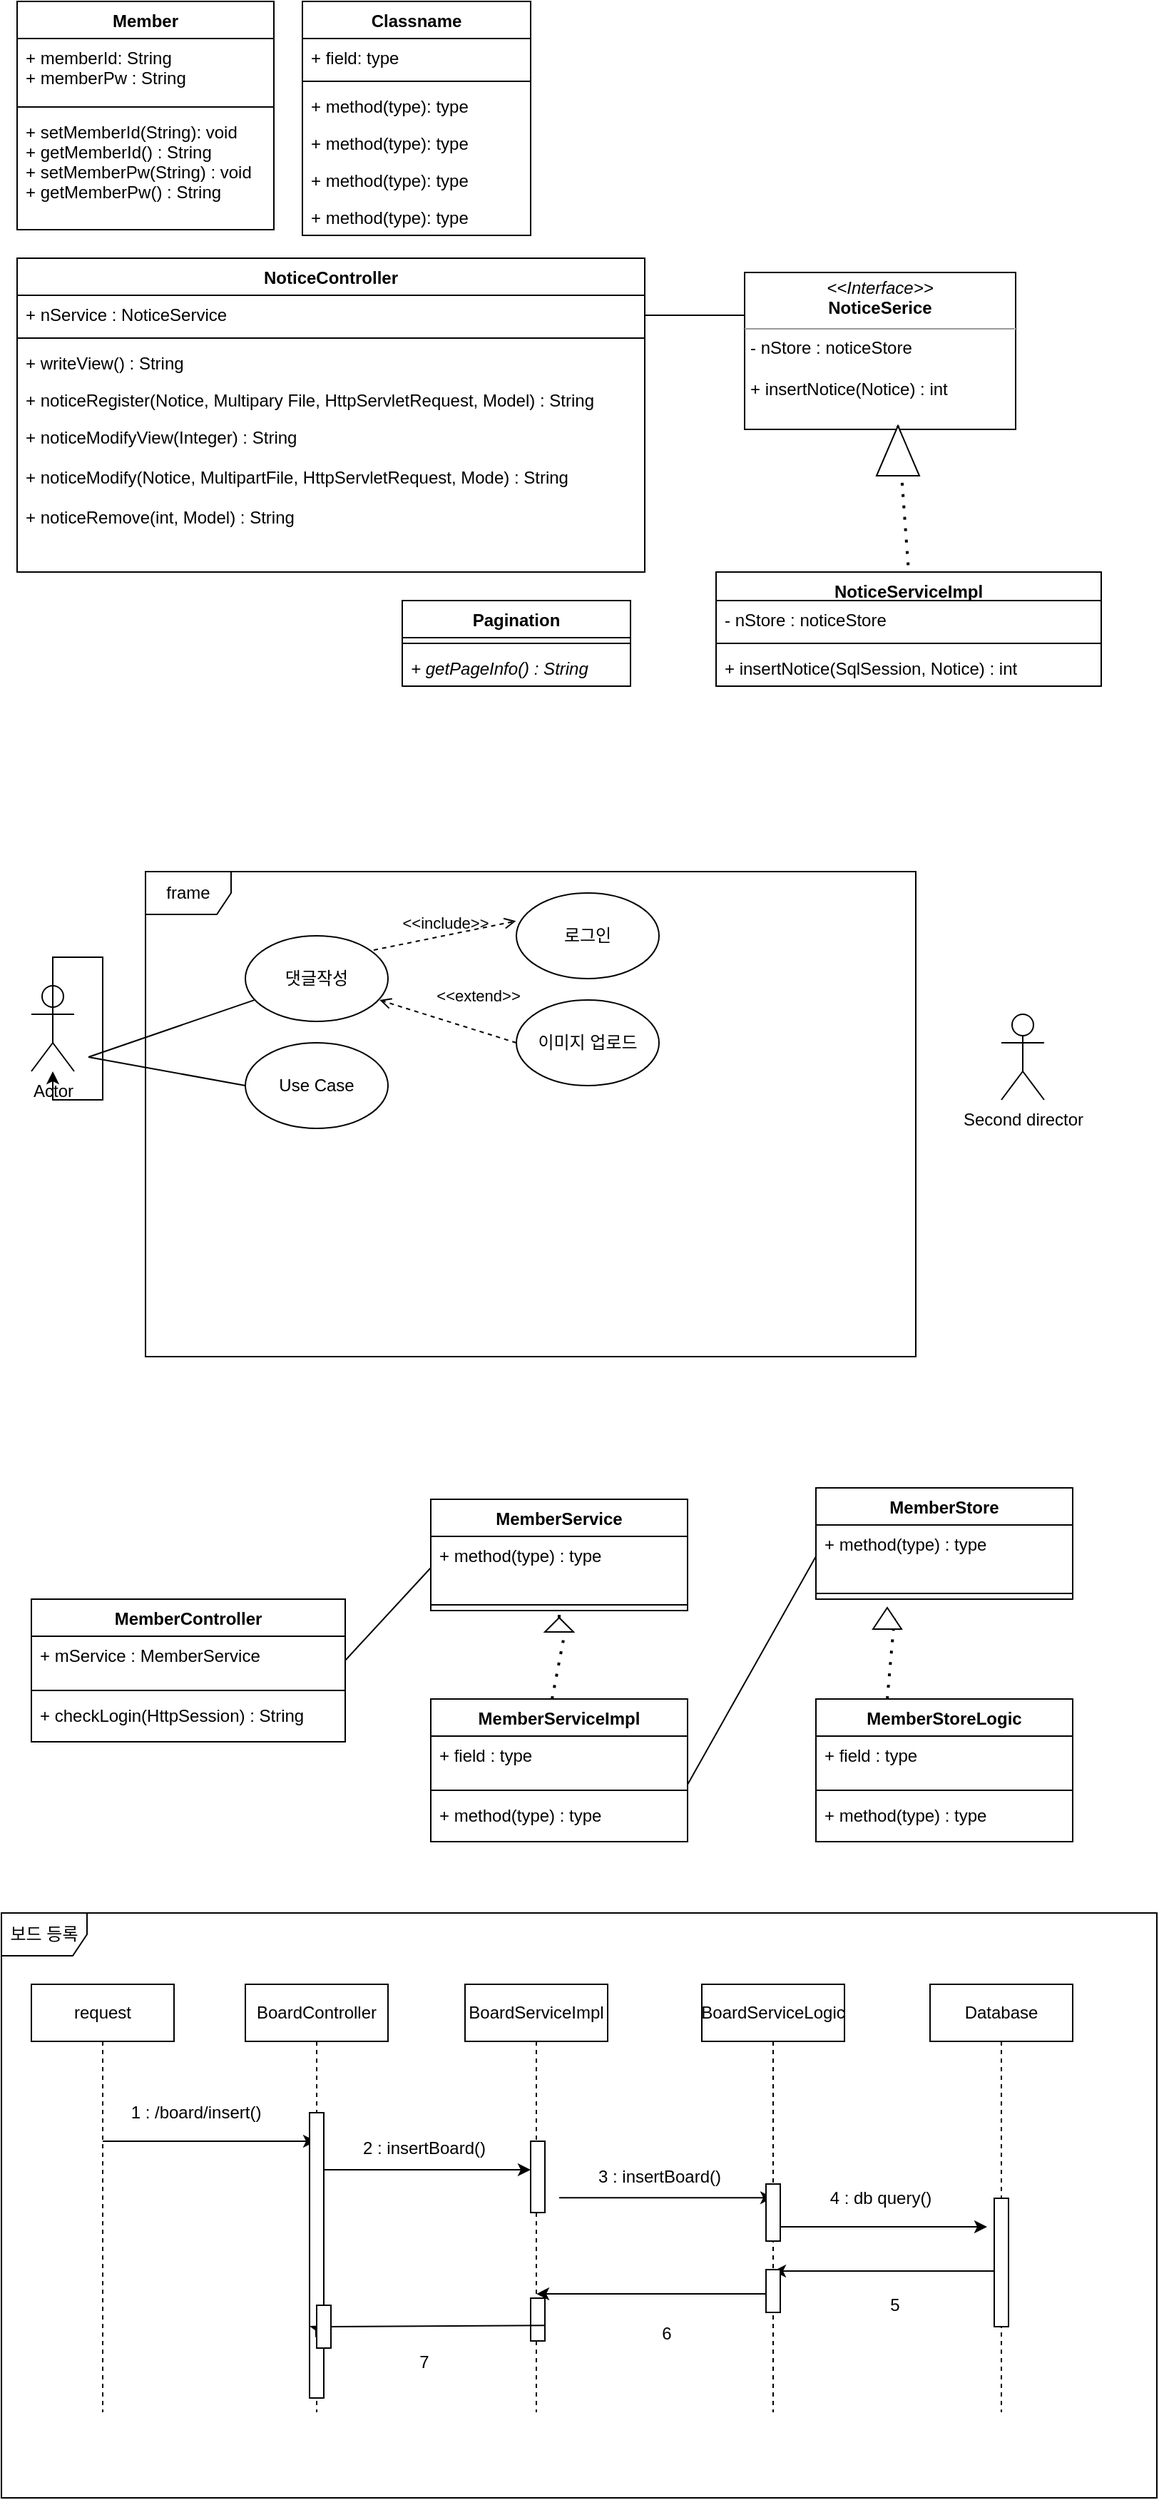 <mxfile version="20.8.23" type="device"><diagram name="페이지-1" id="_ivHmO7Vy0PM9IMGav9R"><mxGraphModel dx="1192" dy="662" grid="1" gridSize="10" guides="1" tooltips="1" connect="1" arrows="1" fold="1" page="1" pageScale="1" pageWidth="827" pageHeight="1169" math="0" shadow="0"><root><mxCell id="0"/><mxCell id="1" parent="0"/><mxCell id="QVE5lH5pCOKwAYdUHDwk-1" value="Member" style="swimlane;fontStyle=1;align=center;verticalAlign=top;childLayout=stackLayout;horizontal=1;startSize=26;horizontalStack=0;resizeParent=1;resizeParentMax=0;resizeLast=0;collapsible=1;marginBottom=0;" parent="1" vertex="1"><mxGeometry x="20" y="10" width="180" height="160" as="geometry"/></mxCell><mxCell id="QVE5lH5pCOKwAYdUHDwk-2" value="+ memberId: String&#10;+ memberPw : String" style="text;strokeColor=none;fillColor=none;align=left;verticalAlign=top;spacingLeft=4;spacingRight=4;overflow=hidden;rotatable=0;points=[[0,0.5],[1,0.5]];portConstraint=eastwest;" parent="QVE5lH5pCOKwAYdUHDwk-1" vertex="1"><mxGeometry y="26" width="180" height="44" as="geometry"/></mxCell><mxCell id="QVE5lH5pCOKwAYdUHDwk-3" value="" style="line;strokeWidth=1;fillColor=none;align=left;verticalAlign=middle;spacingTop=-1;spacingLeft=3;spacingRight=3;rotatable=0;labelPosition=right;points=[];portConstraint=eastwest;strokeColor=inherit;" parent="QVE5lH5pCOKwAYdUHDwk-1" vertex="1"><mxGeometry y="70" width="180" height="8" as="geometry"/></mxCell><mxCell id="QVE5lH5pCOKwAYdUHDwk-4" value="+ setMemberId(String): void&#10;+ getMemberId() : String&#10;+ setMemberPw(String) : void&#10;+ getMemberPw() : String" style="text;strokeColor=none;fillColor=none;align=left;verticalAlign=top;spacingLeft=4;spacingRight=4;overflow=hidden;rotatable=0;points=[[0,0.5],[1,0.5]];portConstraint=eastwest;" parent="QVE5lH5pCOKwAYdUHDwk-1" vertex="1"><mxGeometry y="78" width="180" height="82" as="geometry"/></mxCell><mxCell id="QVE5lH5pCOKwAYdUHDwk-5" value="Classname" style="swimlane;fontStyle=1;align=center;verticalAlign=top;childLayout=stackLayout;horizontal=1;startSize=26;horizontalStack=0;resizeParent=1;resizeParentMax=0;resizeLast=0;collapsible=1;marginBottom=0;" parent="1" vertex="1"><mxGeometry x="220" y="10" width="160" height="164" as="geometry"/></mxCell><mxCell id="QVE5lH5pCOKwAYdUHDwk-6" value="+ field: type" style="text;strokeColor=none;fillColor=none;align=left;verticalAlign=top;spacingLeft=4;spacingRight=4;overflow=hidden;rotatable=0;points=[[0,0.5],[1,0.5]];portConstraint=eastwest;" parent="QVE5lH5pCOKwAYdUHDwk-5" vertex="1"><mxGeometry y="26" width="160" height="26" as="geometry"/></mxCell><mxCell id="QVE5lH5pCOKwAYdUHDwk-7" value="" style="line;strokeWidth=1;fillColor=none;align=left;verticalAlign=middle;spacingTop=-1;spacingLeft=3;spacingRight=3;rotatable=0;labelPosition=right;points=[];portConstraint=eastwest;strokeColor=inherit;" parent="QVE5lH5pCOKwAYdUHDwk-5" vertex="1"><mxGeometry y="52" width="160" height="8" as="geometry"/></mxCell><mxCell id="QVE5lH5pCOKwAYdUHDwk-10" value="+ method(type): type" style="text;strokeColor=none;fillColor=none;align=left;verticalAlign=top;spacingLeft=4;spacingRight=4;overflow=hidden;rotatable=0;points=[[0,0.5],[1,0.5]];portConstraint=eastwest;" parent="QVE5lH5pCOKwAYdUHDwk-5" vertex="1"><mxGeometry y="60" width="160" height="26" as="geometry"/></mxCell><mxCell id="QVE5lH5pCOKwAYdUHDwk-11" value="+ method(type): type" style="text;strokeColor=none;fillColor=none;align=left;verticalAlign=top;spacingLeft=4;spacingRight=4;overflow=hidden;rotatable=0;points=[[0,0.5],[1,0.5]];portConstraint=eastwest;" parent="QVE5lH5pCOKwAYdUHDwk-5" vertex="1"><mxGeometry y="86" width="160" height="26" as="geometry"/></mxCell><mxCell id="QVE5lH5pCOKwAYdUHDwk-9" value="+ method(type): type" style="text;strokeColor=none;fillColor=none;align=left;verticalAlign=top;spacingLeft=4;spacingRight=4;overflow=hidden;rotatable=0;points=[[0,0.5],[1,0.5]];portConstraint=eastwest;" parent="QVE5lH5pCOKwAYdUHDwk-5" vertex="1"><mxGeometry y="112" width="160" height="26" as="geometry"/></mxCell><mxCell id="QVE5lH5pCOKwAYdUHDwk-8" value="+ method(type): type" style="text;strokeColor=none;fillColor=none;align=left;verticalAlign=top;spacingLeft=4;spacingRight=4;overflow=hidden;rotatable=0;points=[[0,0.5],[1,0.5]];portConstraint=eastwest;" parent="QVE5lH5pCOKwAYdUHDwk-5" vertex="1"><mxGeometry y="138" width="160" height="26" as="geometry"/></mxCell><mxCell id="QVE5lH5pCOKwAYdUHDwk-13" value="NoticeController" style="swimlane;fontStyle=1;align=center;verticalAlign=top;childLayout=stackLayout;horizontal=1;startSize=26;horizontalStack=0;resizeParent=1;resizeParentMax=0;resizeLast=0;collapsible=1;marginBottom=0;" parent="1" vertex="1"><mxGeometry x="20" y="190" width="440" height="220" as="geometry"/></mxCell><mxCell id="QVE5lH5pCOKwAYdUHDwk-14" value="+ nService : NoticeService" style="text;strokeColor=none;fillColor=none;align=left;verticalAlign=top;spacingLeft=4;spacingRight=4;overflow=hidden;rotatable=0;points=[[0,0.5],[1,0.5]];portConstraint=eastwest;" parent="QVE5lH5pCOKwAYdUHDwk-13" vertex="1"><mxGeometry y="26" width="440" height="26" as="geometry"/></mxCell><mxCell id="QVE5lH5pCOKwAYdUHDwk-15" value="" style="line;strokeWidth=1;fillColor=none;align=left;verticalAlign=middle;spacingTop=-1;spacingLeft=3;spacingRight=3;rotatable=0;labelPosition=right;points=[];portConstraint=eastwest;strokeColor=inherit;" parent="QVE5lH5pCOKwAYdUHDwk-13" vertex="1"><mxGeometry y="52" width="440" height="8" as="geometry"/></mxCell><mxCell id="QVE5lH5pCOKwAYdUHDwk-16" value="+ writeView() : String" style="text;strokeColor=none;fillColor=none;align=left;verticalAlign=top;spacingLeft=4;spacingRight=4;overflow=hidden;rotatable=0;points=[[0,0.5],[1,0.5]];portConstraint=eastwest;" parent="QVE5lH5pCOKwAYdUHDwk-13" vertex="1"><mxGeometry y="60" width="440" height="26" as="geometry"/></mxCell><mxCell id="QVE5lH5pCOKwAYdUHDwk-19" value="+ noticeRegister(Notice, Multipary File, HttpServletRequest, Model) : String" style="text;strokeColor=none;fillColor=none;align=left;verticalAlign=top;spacingLeft=4;spacingRight=4;overflow=hidden;rotatable=0;points=[[0,0.5],[1,0.5]];portConstraint=eastwest;" parent="QVE5lH5pCOKwAYdUHDwk-13" vertex="1"><mxGeometry y="86" width="440" height="26" as="geometry"/></mxCell><mxCell id="QVE5lH5pCOKwAYdUHDwk-18" value="+ noticeModifyView(Integer) : String&#10;&#10;+ noticeModify(Notice, MultipartFile, HttpServletRequest, Mode) : String &#10;&#10;+ noticeRemove(int, Model) : String" style="text;strokeColor=none;fillColor=none;align=left;verticalAlign=top;spacingLeft=4;spacingRight=4;overflow=hidden;rotatable=0;points=[[0,0.5],[1,0.5]];portConstraint=eastwest;" parent="QVE5lH5pCOKwAYdUHDwk-13" vertex="1"><mxGeometry y="112" width="440" height="108" as="geometry"/></mxCell><mxCell id="QVE5lH5pCOKwAYdUHDwk-21" value="Pagination" style="swimlane;fontStyle=1;align=center;verticalAlign=top;childLayout=stackLayout;horizontal=1;startSize=26;horizontalStack=0;resizeParent=1;resizeParentMax=0;resizeLast=0;collapsible=1;marginBottom=0;" parent="1" vertex="1"><mxGeometry x="290" y="430" width="160" height="60" as="geometry"/></mxCell><mxCell id="QVE5lH5pCOKwAYdUHDwk-23" value="" style="line;strokeWidth=1;fillColor=none;align=left;verticalAlign=middle;spacingTop=-1;spacingLeft=3;spacingRight=3;rotatable=0;labelPosition=right;points=[];portConstraint=eastwest;strokeColor=inherit;" parent="QVE5lH5pCOKwAYdUHDwk-21" vertex="1"><mxGeometry y="26" width="160" height="8" as="geometry"/></mxCell><mxCell id="QVE5lH5pCOKwAYdUHDwk-24" value="+ getPageInfo() : String" style="text;strokeColor=none;fillColor=none;align=left;verticalAlign=top;spacingLeft=4;spacingRight=4;overflow=hidden;rotatable=0;points=[[0,0.5],[1,0.5]];portConstraint=eastwest;fontStyle=2" parent="QVE5lH5pCOKwAYdUHDwk-21" vertex="1"><mxGeometry y="34" width="160" height="26" as="geometry"/></mxCell><mxCell id="QVE5lH5pCOKwAYdUHDwk-26" value="&lt;p style=&quot;margin:0px;margin-top:4px;text-align:center;&quot;&gt;&lt;i&gt;&amp;lt;&amp;lt;Interface&amp;gt;&amp;gt;&lt;/i&gt;&lt;br&gt;&lt;b&gt;NoticeSerice&lt;/b&gt;&lt;/p&gt;&lt;hr size=&quot;1&quot;&gt;&lt;p style=&quot;margin:0px;margin-left:4px;&quot;&gt;&lt;/p&gt;&lt;p style=&quot;margin:0px;margin-left:4px;&quot;&gt;- nStore : noticeStore&lt;/p&gt;&lt;p style=&quot;margin:0px;margin-left:4px;&quot;&gt;&lt;br&gt;&lt;/p&gt;&lt;p style=&quot;margin:0px;margin-left:4px;&quot;&gt;+ insertNotice(Notice) : int&lt;/p&gt;" style="verticalAlign=top;align=left;overflow=fill;fontSize=12;fontFamily=Helvetica;html=1;" parent="1" vertex="1"><mxGeometry x="530" y="200" width="190" height="110" as="geometry"/></mxCell><mxCell id="QVE5lH5pCOKwAYdUHDwk-29" value="NoticeServiceImpl" style="swimlane;fontStyle=1;align=center;verticalAlign=top;childLayout=stackLayout;horizontal=1;startSize=20;horizontalStack=0;resizeParent=1;resizeParentMax=0;resizeLast=0;collapsible=1;marginBottom=0;" parent="1" vertex="1"><mxGeometry x="510" y="410" width="270" height="80" as="geometry"/></mxCell><mxCell id="QVE5lH5pCOKwAYdUHDwk-30" value="- nStore : noticeStore" style="text;strokeColor=none;fillColor=none;align=left;verticalAlign=top;spacingLeft=4;spacingRight=4;overflow=hidden;rotatable=0;points=[[0,0.5],[1,0.5]];portConstraint=eastwest;" parent="QVE5lH5pCOKwAYdUHDwk-29" vertex="1"><mxGeometry y="20" width="270" height="26" as="geometry"/></mxCell><mxCell id="QVE5lH5pCOKwAYdUHDwk-31" value="" style="line;strokeWidth=1;fillColor=none;align=left;verticalAlign=middle;spacingTop=-1;spacingLeft=3;spacingRight=3;rotatable=0;labelPosition=right;points=[];portConstraint=eastwest;strokeColor=inherit;" parent="QVE5lH5pCOKwAYdUHDwk-29" vertex="1"><mxGeometry y="46" width="270" height="8" as="geometry"/></mxCell><mxCell id="QVE5lH5pCOKwAYdUHDwk-32" value="+ insertNotice(SqlSession, Notice) : int" style="text;strokeColor=none;fillColor=none;align=left;verticalAlign=top;spacingLeft=4;spacingRight=4;overflow=hidden;rotatable=0;points=[[0,0.5],[1,0.5]];portConstraint=eastwest;" parent="QVE5lH5pCOKwAYdUHDwk-29" vertex="1"><mxGeometry y="54" width="270" height="26" as="geometry"/></mxCell><mxCell id="QVE5lH5pCOKwAYdUHDwk-34" value="" style="endArrow=none;html=1;rounded=0;" parent="1" edge="1"><mxGeometry width="50" height="50" relative="1" as="geometry"><mxPoint x="460" y="230" as="sourcePoint"/><mxPoint x="530" y="230" as="targetPoint"/></mxGeometry></mxCell><mxCell id="QVE5lH5pCOKwAYdUHDwk-35" value="" style="endArrow=none;dashed=1;html=1;dashPattern=1 3;strokeWidth=2;rounded=0;exitX=1;exitY=0.5;exitDx=0;exitDy=0;startArrow=none;entryX=0.5;entryY=0;entryDx=0;entryDy=0;" parent="1" source="QVE5lH5pCOKwAYdUHDwk-36" target="QVE5lH5pCOKwAYdUHDwk-29" edge="1"><mxGeometry width="50" height="50" relative="1" as="geometry"><mxPoint x="680" y="740" as="sourcePoint"/><mxPoint x="680" y="670" as="targetPoint"/></mxGeometry></mxCell><mxCell id="QVE5lH5pCOKwAYdUHDwk-36" value="" style="triangle;whiteSpace=wrap;html=1;rotation=-90;" parent="1" vertex="1"><mxGeometry x="620" y="310" width="35" height="30" as="geometry"/></mxCell><mxCell id="i8xp_xBbtSdQwSS4heHy-2" value="frame" style="shape=umlFrame;whiteSpace=wrap;html=1;pointerEvents=0;" parent="1" vertex="1"><mxGeometry x="110" y="620" width="540" height="340" as="geometry"/></mxCell><mxCell id="i8xp_xBbtSdQwSS4heHy-3" value="Actor" style="shape=umlActor;verticalLabelPosition=bottom;verticalAlign=top;html=1;outlineConnect=0;" parent="1" vertex="1"><mxGeometry x="30" y="700" width="30" height="60" as="geometry"/></mxCell><mxCell id="i8xp_xBbtSdQwSS4heHy-4" value="Second director" style="shape=umlActor;verticalLabelPosition=bottom;verticalAlign=top;html=1;outlineConnect=0;" parent="1" vertex="1"><mxGeometry x="710" y="720" width="30" height="60" as="geometry"/></mxCell><mxCell id="i8xp_xBbtSdQwSS4heHy-9" value="" style="endArrow=none;html=1;rounded=0;" parent="1" target="i8xp_xBbtSdQwSS4heHy-12" edge="1"><mxGeometry width="50" height="50" relative="1" as="geometry"><mxPoint x="70" y="750" as="sourcePoint"/><mxPoint x="150" y="700" as="targetPoint"/></mxGeometry></mxCell><mxCell id="i8xp_xBbtSdQwSS4heHy-12" value="댓글작성" style="ellipse;whiteSpace=wrap;html=1;" parent="1" vertex="1"><mxGeometry x="180" y="665" width="100" height="60" as="geometry"/></mxCell><mxCell id="i8xp_xBbtSdQwSS4heHy-13" value="Use Case" style="ellipse;whiteSpace=wrap;html=1;" parent="1" vertex="1"><mxGeometry x="180" y="740" width="100" height="60" as="geometry"/></mxCell><mxCell id="i8xp_xBbtSdQwSS4heHy-14" value="" style="endArrow=none;html=1;rounded=0;entryX=0;entryY=0.5;entryDx=0;entryDy=0;" parent="1" target="i8xp_xBbtSdQwSS4heHy-13" edge="1"><mxGeometry width="50" height="50" relative="1" as="geometry"><mxPoint x="70" y="750" as="sourcePoint"/><mxPoint x="180" y="780" as="targetPoint"/></mxGeometry></mxCell><mxCell id="i8xp_xBbtSdQwSS4heHy-16" value="로그인" style="ellipse;whiteSpace=wrap;html=1;" parent="1" vertex="1"><mxGeometry x="370" y="635" width="100" height="60" as="geometry"/></mxCell><mxCell id="i8xp_xBbtSdQwSS4heHy-17" value="이미지 업로드" style="ellipse;whiteSpace=wrap;html=1;" parent="1" vertex="1"><mxGeometry x="370" y="710" width="100" height="60" as="geometry"/></mxCell><mxCell id="i8xp_xBbtSdQwSS4heHy-18" value="&amp;lt;&amp;lt;include&amp;gt;&amp;gt;" style="html=1;verticalAlign=bottom;labelBackgroundColor=none;endArrow=open;endFill=0;dashed=1;rounded=0;entryX=-0.003;entryY=0.328;entryDx=0;entryDy=0;entryPerimeter=0;" parent="1" target="i8xp_xBbtSdQwSS4heHy-16" edge="1"><mxGeometry width="160" relative="1" as="geometry"><mxPoint x="270" y="675" as="sourcePoint"/><mxPoint x="350" y="675" as="targetPoint"/></mxGeometry></mxCell><mxCell id="i8xp_xBbtSdQwSS4heHy-24" value="&amp;lt;&amp;lt;extend&amp;gt;&amp;gt;" style="html=1;verticalAlign=bottom;labelBackgroundColor=none;endArrow=open;endFill=0;dashed=1;rounded=0;entryX=0.941;entryY=0.751;entryDx=0;entryDy=0;entryPerimeter=0;exitX=0;exitY=0.5;exitDx=0;exitDy=0;" parent="1" source="i8xp_xBbtSdQwSS4heHy-17" target="i8xp_xBbtSdQwSS4heHy-12" edge="1"><mxGeometry x="-0.351" y="-15" width="160" relative="1" as="geometry"><mxPoint x="460" y="830" as="sourcePoint"/><mxPoint x="620" y="830" as="targetPoint"/><mxPoint as="offset"/></mxGeometry></mxCell><mxCell id="i8xp_xBbtSdQwSS4heHy-27" style="edgeStyle=orthogonalEdgeStyle;rounded=0;orthogonalLoop=1;jettySize=auto;html=1;exitX=0.5;exitY=0.5;exitDx=0;exitDy=0;exitPerimeter=0;" parent="1" source="i8xp_xBbtSdQwSS4heHy-3" target="i8xp_xBbtSdQwSS4heHy-3" edge="1"><mxGeometry relative="1" as="geometry"/></mxCell><mxCell id="i8xp_xBbtSdQwSS4heHy-28" value="MemberController" style="swimlane;fontStyle=1;align=center;verticalAlign=top;childLayout=stackLayout;horizontal=1;startSize=26;horizontalStack=0;resizeParent=1;resizeParentMax=0;resizeLast=0;collapsible=1;marginBottom=0;" parent="1" vertex="1"><mxGeometry x="30" y="1130" width="220" height="100" as="geometry"/></mxCell><mxCell id="i8xp_xBbtSdQwSS4heHy-29" value="+ mService : MemberService" style="text;strokeColor=none;fillColor=none;align=left;verticalAlign=top;spacingLeft=4;spacingRight=4;overflow=hidden;rotatable=0;points=[[0,0.5],[1,0.5]];portConstraint=eastwest;" parent="i8xp_xBbtSdQwSS4heHy-28" vertex="1"><mxGeometry y="26" width="220" height="34" as="geometry"/></mxCell><mxCell id="i8xp_xBbtSdQwSS4heHy-30" value="" style="line;strokeWidth=1;fillColor=none;align=left;verticalAlign=middle;spacingTop=-1;spacingLeft=3;spacingRight=3;rotatable=0;labelPosition=right;points=[];portConstraint=eastwest;strokeColor=inherit;" parent="i8xp_xBbtSdQwSS4heHy-28" vertex="1"><mxGeometry y="60" width="220" height="8" as="geometry"/></mxCell><mxCell id="i8xp_xBbtSdQwSS4heHy-31" value="+ checkLogin(HttpSession) : String" style="text;strokeColor=none;fillColor=none;align=left;verticalAlign=top;spacingLeft=4;spacingRight=4;overflow=hidden;rotatable=0;points=[[0,0.5],[1,0.5]];portConstraint=eastwest;" parent="i8xp_xBbtSdQwSS4heHy-28" vertex="1"><mxGeometry y="68" width="220" height="32" as="geometry"/></mxCell><mxCell id="i8xp_xBbtSdQwSS4heHy-41" value="MemberService" style="swimlane;fontStyle=1;align=center;verticalAlign=top;childLayout=stackLayout;horizontal=1;startSize=26;horizontalStack=0;resizeParent=1;resizeParentMax=0;resizeLast=0;collapsible=1;marginBottom=0;" parent="1" vertex="1"><mxGeometry x="310" y="1060" width="180" height="78" as="geometry"/></mxCell><mxCell id="i8xp_xBbtSdQwSS4heHy-42" value="+ method(type) : type" style="text;strokeColor=none;fillColor=none;align=left;verticalAlign=top;spacingLeft=4;spacingRight=4;overflow=hidden;rotatable=0;points=[[0,0.5],[1,0.5]];portConstraint=eastwest;" parent="i8xp_xBbtSdQwSS4heHy-41" vertex="1"><mxGeometry y="26" width="180" height="44" as="geometry"/></mxCell><mxCell id="i8xp_xBbtSdQwSS4heHy-43" value="" style="line;strokeWidth=1;fillColor=none;align=left;verticalAlign=middle;spacingTop=-1;spacingLeft=3;spacingRight=3;rotatable=0;labelPosition=right;points=[];portConstraint=eastwest;strokeColor=inherit;" parent="i8xp_xBbtSdQwSS4heHy-41" vertex="1"><mxGeometry y="70" width="180" height="8" as="geometry"/></mxCell><mxCell id="i8xp_xBbtSdQwSS4heHy-45" value="MemberServiceImpl" style="swimlane;fontStyle=1;align=center;verticalAlign=top;childLayout=stackLayout;horizontal=1;startSize=26;horizontalStack=0;resizeParent=1;resizeParentMax=0;resizeLast=0;collapsible=1;marginBottom=0;" parent="1" vertex="1"><mxGeometry x="310" y="1200" width="180" height="100" as="geometry"/></mxCell><mxCell id="i8xp_xBbtSdQwSS4heHy-46" value="+ field : type" style="text;strokeColor=none;fillColor=none;align=left;verticalAlign=top;spacingLeft=4;spacingRight=4;overflow=hidden;rotatable=0;points=[[0,0.5],[1,0.5]];portConstraint=eastwest;" parent="i8xp_xBbtSdQwSS4heHy-45" vertex="1"><mxGeometry y="26" width="180" height="34" as="geometry"/></mxCell><mxCell id="i8xp_xBbtSdQwSS4heHy-47" value="" style="line;strokeWidth=1;fillColor=none;align=left;verticalAlign=middle;spacingTop=-1;spacingLeft=3;spacingRight=3;rotatable=0;labelPosition=right;points=[];portConstraint=eastwest;strokeColor=inherit;" parent="i8xp_xBbtSdQwSS4heHy-45" vertex="1"><mxGeometry y="60" width="180" height="8" as="geometry"/></mxCell><mxCell id="i8xp_xBbtSdQwSS4heHy-48" value="+ method(type) : type" style="text;strokeColor=none;fillColor=none;align=left;verticalAlign=top;spacingLeft=4;spacingRight=4;overflow=hidden;rotatable=0;points=[[0,0.5],[1,0.5]];portConstraint=eastwest;" parent="i8xp_xBbtSdQwSS4heHy-45" vertex="1"><mxGeometry y="68" width="180" height="32" as="geometry"/></mxCell><mxCell id="i8xp_xBbtSdQwSS4heHy-49" value="" style="endArrow=none;html=1;rounded=0;entryX=0;entryY=0.5;entryDx=0;entryDy=0;exitX=1;exitY=0.5;exitDx=0;exitDy=0;" parent="1" source="i8xp_xBbtSdQwSS4heHy-29" target="i8xp_xBbtSdQwSS4heHy-42" edge="1"><mxGeometry width="50" height="50" relative="1" as="geometry"><mxPoint x="210" y="1190" as="sourcePoint"/><mxPoint x="300" y="1120" as="targetPoint"/></mxGeometry></mxCell><mxCell id="i8xp_xBbtSdQwSS4heHy-50" value="MemberStore" style="swimlane;fontStyle=1;align=center;verticalAlign=top;childLayout=stackLayout;horizontal=1;startSize=26;horizontalStack=0;resizeParent=1;resizeParentMax=0;resizeLast=0;collapsible=1;marginBottom=0;" parent="1" vertex="1"><mxGeometry x="580" y="1052" width="180" height="78" as="geometry"/></mxCell><mxCell id="i8xp_xBbtSdQwSS4heHy-51" value="+ method(type) : type" style="text;strokeColor=none;fillColor=none;align=left;verticalAlign=top;spacingLeft=4;spacingRight=4;overflow=hidden;rotatable=0;points=[[0,0.5],[1,0.5]];portConstraint=eastwest;" parent="i8xp_xBbtSdQwSS4heHy-50" vertex="1"><mxGeometry y="26" width="180" height="44" as="geometry"/></mxCell><mxCell id="i8xp_xBbtSdQwSS4heHy-52" value="" style="line;strokeWidth=1;fillColor=none;align=left;verticalAlign=middle;spacingTop=-1;spacingLeft=3;spacingRight=3;rotatable=0;labelPosition=right;points=[];portConstraint=eastwest;strokeColor=inherit;" parent="i8xp_xBbtSdQwSS4heHy-50" vertex="1"><mxGeometry y="70" width="180" height="8" as="geometry"/></mxCell><mxCell id="i8xp_xBbtSdQwSS4heHy-53" value="" style="endArrow=none;html=1;rounded=0;entryX=0;entryY=0.5;entryDx=0;entryDy=0;" parent="1" target="i8xp_xBbtSdQwSS4heHy-51" edge="1"><mxGeometry width="50" height="50" relative="1" as="geometry"><mxPoint x="490" y="1260" as="sourcePoint"/><mxPoint x="540" y="1210" as="targetPoint"/></mxGeometry></mxCell><mxCell id="i8xp_xBbtSdQwSS4heHy-54" value="MemberStoreLogic" style="swimlane;fontStyle=1;align=center;verticalAlign=top;childLayout=stackLayout;horizontal=1;startSize=26;horizontalStack=0;resizeParent=1;resizeParentMax=0;resizeLast=0;collapsible=1;marginBottom=0;" parent="1" vertex="1"><mxGeometry x="580" y="1200" width="180" height="100" as="geometry"/></mxCell><mxCell id="i8xp_xBbtSdQwSS4heHy-55" value="+ field : type" style="text;strokeColor=none;fillColor=none;align=left;verticalAlign=top;spacingLeft=4;spacingRight=4;overflow=hidden;rotatable=0;points=[[0,0.5],[1,0.5]];portConstraint=eastwest;" parent="i8xp_xBbtSdQwSS4heHy-54" vertex="1"><mxGeometry y="26" width="180" height="34" as="geometry"/></mxCell><mxCell id="i8xp_xBbtSdQwSS4heHy-56" value="" style="line;strokeWidth=1;fillColor=none;align=left;verticalAlign=middle;spacingTop=-1;spacingLeft=3;spacingRight=3;rotatable=0;labelPosition=right;points=[];portConstraint=eastwest;strokeColor=inherit;" parent="i8xp_xBbtSdQwSS4heHy-54" vertex="1"><mxGeometry y="60" width="180" height="8" as="geometry"/></mxCell><mxCell id="i8xp_xBbtSdQwSS4heHy-57" value="+ method(type) : type" style="text;strokeColor=none;fillColor=none;align=left;verticalAlign=top;spacingLeft=4;spacingRight=4;overflow=hidden;rotatable=0;points=[[0,0.5],[1,0.5]];portConstraint=eastwest;" parent="i8xp_xBbtSdQwSS4heHy-54" vertex="1"><mxGeometry y="68" width="180" height="32" as="geometry"/></mxCell><mxCell id="i8xp_xBbtSdQwSS4heHy-59" value="" style="endArrow=none;dashed=1;html=1;dashPattern=1 3;strokeWidth=2;rounded=0;entryX=0.5;entryY=1;entryDx=0;entryDy=0;startArrow=none;" parent="1" source="i8xp_xBbtSdQwSS4heHy-61" target="i8xp_xBbtSdQwSS4heHy-41" edge="1"><mxGeometry width="50" height="50" relative="1" as="geometry"><mxPoint x="395" y="1200" as="sourcePoint"/><mxPoint x="445" y="1150" as="targetPoint"/></mxGeometry></mxCell><mxCell id="i8xp_xBbtSdQwSS4heHy-62" value="" style="endArrow=none;dashed=1;html=1;dashPattern=1 3;strokeWidth=2;rounded=0;entryX=0.5;entryY=1;entryDx=0;entryDy=0;" parent="1" target="i8xp_xBbtSdQwSS4heHy-61" edge="1"><mxGeometry width="50" height="50" relative="1" as="geometry"><mxPoint x="395" y="1200" as="sourcePoint"/><mxPoint x="400" y="1138" as="targetPoint"/></mxGeometry></mxCell><mxCell id="i8xp_xBbtSdQwSS4heHy-61" value="" style="triangle;whiteSpace=wrap;html=1;rotation=-90;" parent="1" vertex="1"><mxGeometry x="395" y="1138" width="10" height="20" as="geometry"/></mxCell><mxCell id="i8xp_xBbtSdQwSS4heHy-74" value="" style="endArrow=none;dashed=1;html=1;dashPattern=1 3;strokeWidth=2;rounded=0;entryX=0.5;entryY=1;entryDx=0;entryDy=0;" parent="1" target="i8xp_xBbtSdQwSS4heHy-73" edge="1"><mxGeometry width="50" height="50" relative="1" as="geometry"><mxPoint x="630" y="1200" as="sourcePoint"/><mxPoint x="630" y="1138" as="targetPoint"/></mxGeometry></mxCell><mxCell id="i8xp_xBbtSdQwSS4heHy-73" value="" style="triangle;whiteSpace=wrap;html=1;rotation=-90;" parent="1" vertex="1"><mxGeometry x="622.5" y="1133.5" width="15" height="20" as="geometry"/></mxCell><mxCell id="LtfML3Di-JjdfxeDKOln-2" value="BoardController" style="shape=umlLifeline;perimeter=lifelinePerimeter;whiteSpace=wrap;html=1;container=1;dropTarget=0;collapsible=0;recursiveResize=0;outlineConnect=0;portConstraint=eastwest;newEdgeStyle={&quot;edgeStyle&quot;:&quot;elbowEdgeStyle&quot;,&quot;elbow&quot;:&quot;vertical&quot;,&quot;curved&quot;:0,&quot;rounded&quot;:0};" vertex="1" parent="1"><mxGeometry x="180" y="1400" width="100" height="300" as="geometry"/></mxCell><mxCell id="LtfML3Di-JjdfxeDKOln-3" value="BoardServiceImpl" style="shape=umlLifeline;perimeter=lifelinePerimeter;whiteSpace=wrap;html=1;container=1;dropTarget=0;collapsible=0;recursiveResize=0;outlineConnect=0;portConstraint=eastwest;newEdgeStyle={&quot;edgeStyle&quot;:&quot;elbowEdgeStyle&quot;,&quot;elbow&quot;:&quot;vertical&quot;,&quot;curved&quot;:0,&quot;rounded&quot;:0};" vertex="1" parent="1"><mxGeometry x="334" y="1400" width="100" height="300" as="geometry"/></mxCell><mxCell id="LtfML3Di-JjdfxeDKOln-4" value="BoardServiceLogic" style="shape=umlLifeline;perimeter=lifelinePerimeter;whiteSpace=wrap;html=1;container=1;dropTarget=0;collapsible=0;recursiveResize=0;outlineConnect=0;portConstraint=eastwest;newEdgeStyle={&quot;edgeStyle&quot;:&quot;elbowEdgeStyle&quot;,&quot;elbow&quot;:&quot;vertical&quot;,&quot;curved&quot;:0,&quot;rounded&quot;:0};" vertex="1" parent="1"><mxGeometry x="500" y="1400" width="100" height="300" as="geometry"/></mxCell><mxCell id="LtfML3Di-JjdfxeDKOln-6" value="Database" style="shape=umlLifeline;perimeter=lifelinePerimeter;whiteSpace=wrap;html=1;container=1;dropTarget=0;collapsible=0;recursiveResize=0;outlineConnect=0;portConstraint=eastwest;newEdgeStyle={&quot;edgeStyle&quot;:&quot;elbowEdgeStyle&quot;,&quot;elbow&quot;:&quot;vertical&quot;,&quot;curved&quot;:0,&quot;rounded&quot;:0};" vertex="1" parent="1"><mxGeometry x="660" y="1400" width="100" height="300" as="geometry"/></mxCell><mxCell id="LtfML3Di-JjdfxeDKOln-7" value="request" style="shape=umlLifeline;perimeter=lifelinePerimeter;whiteSpace=wrap;html=1;container=1;dropTarget=0;collapsible=0;recursiveResize=0;outlineConnect=0;portConstraint=eastwest;newEdgeStyle={&quot;edgeStyle&quot;:&quot;elbowEdgeStyle&quot;,&quot;elbow&quot;:&quot;vertical&quot;,&quot;curved&quot;:0,&quot;rounded&quot;:0};" vertex="1" parent="1"><mxGeometry x="30" y="1400" width="100" height="300" as="geometry"/></mxCell><mxCell id="LtfML3Di-JjdfxeDKOln-8" value="" style="endArrow=classic;html=1;rounded=0;" edge="1" parent="1" source="LtfML3Di-JjdfxeDKOln-7" target="LtfML3Di-JjdfxeDKOln-2"><mxGeometry width="50" height="50" relative="1" as="geometry"><mxPoint x="80" y="1510" as="sourcePoint"/><mxPoint x="130" y="1460" as="targetPoint"/><Array as="points"><mxPoint x="190" y="1510"/></Array></mxGeometry></mxCell><mxCell id="LtfML3Di-JjdfxeDKOln-9" value="" style="endArrow=classic;html=1;rounded=0;startArrow=none;" edge="1" parent="1" source="LtfML3Di-JjdfxeDKOln-2"><mxGeometry width="50" height="50" relative="1" as="geometry"><mxPoint x="230" y="1530" as="sourcePoint"/><mxPoint x="380" y="1530" as="targetPoint"/><Array as="points"><mxPoint x="340" y="1530"/></Array></mxGeometry></mxCell><mxCell id="LtfML3Di-JjdfxeDKOln-10" value="" style="endArrow=classic;html=1;rounded=0;" edge="1" parent="1"><mxGeometry width="50" height="50" relative="1" as="geometry"><mxPoint x="400" y="1549.58" as="sourcePoint"/><mxPoint x="550" y="1549.58" as="targetPoint"/><Array as="points"><mxPoint x="510" y="1549.58"/></Array></mxGeometry></mxCell><mxCell id="LtfML3Di-JjdfxeDKOln-11" value="" style="endArrow=classic;html=1;rounded=0;" edge="1" parent="1"><mxGeometry width="50" height="50" relative="1" as="geometry"><mxPoint x="550" y="1570" as="sourcePoint"/><mxPoint x="700" y="1570" as="targetPoint"/><Array as="points"><mxPoint x="660" y="1570"/></Array></mxGeometry></mxCell><mxCell id="LtfML3Di-JjdfxeDKOln-13" value="" style="endArrow=none;html=1;rounded=0;" edge="1" parent="1" target="LtfML3Di-JjdfxeDKOln-12"><mxGeometry width="50" height="50" relative="1" as="geometry"><mxPoint x="230" y="1530" as="sourcePoint"/><mxPoint x="380" y="1530" as="targetPoint"/><Array as="points"/></mxGeometry></mxCell><mxCell id="LtfML3Di-JjdfxeDKOln-12" value="" style="rounded=0;whiteSpace=wrap;html=1;" vertex="1" parent="1"><mxGeometry x="225" y="1490" width="10" height="200" as="geometry"/></mxCell><mxCell id="LtfML3Di-JjdfxeDKOln-14" value="" style="rounded=0;whiteSpace=wrap;html=1;" vertex="1" parent="1"><mxGeometry x="380" y="1510" width="10" height="50" as="geometry"/></mxCell><mxCell id="LtfML3Di-JjdfxeDKOln-17" value="" style="rounded=0;whiteSpace=wrap;html=1;" vertex="1" parent="1"><mxGeometry x="545" y="1540" width="10" height="40" as="geometry"/></mxCell><mxCell id="LtfML3Di-JjdfxeDKOln-18" value="" style="rounded=0;whiteSpace=wrap;html=1;" vertex="1" parent="1"><mxGeometry x="705" y="1550" width="10" height="90" as="geometry"/></mxCell><mxCell id="LtfML3Di-JjdfxeDKOln-19" value="" style="endArrow=classic;html=1;rounded=0;exitX=-0.033;exitY=0.567;exitDx=0;exitDy=0;exitPerimeter=0;" edge="1" parent="1" source="LtfML3Di-JjdfxeDKOln-18" target="LtfML3Di-JjdfxeDKOln-4"><mxGeometry width="50" height="50" relative="1" as="geometry"><mxPoint x="580" y="1650" as="sourcePoint"/><mxPoint x="630" y="1600" as="targetPoint"/></mxGeometry></mxCell><mxCell id="LtfML3Di-JjdfxeDKOln-20" value="" style="endArrow=classic;html=1;rounded=0;exitX=-0.033;exitY=0.567;exitDx=0;exitDy=0;exitPerimeter=0;startArrow=none;" edge="1" parent="1" source="LtfML3Di-JjdfxeDKOln-22" target="LtfML3Di-JjdfxeDKOln-3"><mxGeometry width="50" height="50" relative="1" as="geometry"><mxPoint x="550" y="1620" as="sourcePoint"/><mxPoint x="390" y="1620" as="targetPoint"/></mxGeometry></mxCell><mxCell id="LtfML3Di-JjdfxeDKOln-21" value="" style="endArrow=classic;html=1;rounded=0;exitX=-0.033;exitY=0.567;exitDx=0;exitDy=0;exitPerimeter=0;startArrow=none;" edge="1" parent="1" source="LtfML3Di-JjdfxeDKOln-28"><mxGeometry width="50" height="50" relative="1" as="geometry"><mxPoint x="390" y="1639.17" as="sourcePoint"/><mxPoint x="235" y="1639.17" as="targetPoint"/></mxGeometry></mxCell><mxCell id="LtfML3Di-JjdfxeDKOln-24" value="" style="endArrow=none;html=1;rounded=0;exitX=-0.033;exitY=0.567;exitDx=0;exitDy=0;exitPerimeter=0;" edge="1" parent="1" target="LtfML3Di-JjdfxeDKOln-22"><mxGeometry width="50" height="50" relative="1" as="geometry"><mxPoint x="550" y="1620" as="sourcePoint"/><mxPoint x="395" y="1620" as="targetPoint"/></mxGeometry></mxCell><mxCell id="LtfML3Di-JjdfxeDKOln-22" value="" style="rounded=0;whiteSpace=wrap;html=1;" vertex="1" parent="1"><mxGeometry x="545" y="1600" width="10" height="30" as="geometry"/></mxCell><mxCell id="LtfML3Di-JjdfxeDKOln-25" value="" style="rounded=0;whiteSpace=wrap;html=1;" vertex="1" parent="1"><mxGeometry x="380" y="1620" width="10" height="30" as="geometry"/></mxCell><mxCell id="LtfML3Di-JjdfxeDKOln-29" value="" style="endArrow=none;html=1;rounded=0;exitX=-0.033;exitY=0.567;exitDx=0;exitDy=0;exitPerimeter=0;" edge="1" parent="1" target="LtfML3Di-JjdfxeDKOln-28"><mxGeometry width="50" height="50" relative="1" as="geometry"><mxPoint x="390" y="1639.17" as="sourcePoint"/><mxPoint x="235" y="1639.17" as="targetPoint"/></mxGeometry></mxCell><mxCell id="LtfML3Di-JjdfxeDKOln-28" value="" style="rounded=0;whiteSpace=wrap;html=1;" vertex="1" parent="1"><mxGeometry x="230" y="1625" width="10" height="30" as="geometry"/></mxCell><mxCell id="LtfML3Di-JjdfxeDKOln-30" value="1 : /board/insert()" style="text;html=1;align=center;verticalAlign=middle;resizable=0;points=[];autosize=1;strokeColor=none;fillColor=none;" vertex="1" parent="1"><mxGeometry x="90" y="1475" width="110" height="30" as="geometry"/></mxCell><mxCell id="LtfML3Di-JjdfxeDKOln-31" value="2 : insertBoard()" style="text;html=1;align=center;verticalAlign=middle;resizable=0;points=[];autosize=1;strokeColor=none;fillColor=none;" vertex="1" parent="1"><mxGeometry x="250" y="1500" width="110" height="30" as="geometry"/></mxCell><mxCell id="LtfML3Di-JjdfxeDKOln-32" value="3 : insertBoard()" style="text;html=1;align=center;verticalAlign=middle;resizable=0;points=[];autosize=1;strokeColor=none;fillColor=none;" vertex="1" parent="1"><mxGeometry x="415" y="1520" width="110" height="30" as="geometry"/></mxCell><mxCell id="LtfML3Di-JjdfxeDKOln-33" value="4 : db query()" style="text;html=1;align=center;verticalAlign=middle;resizable=0;points=[];autosize=1;strokeColor=none;fillColor=none;" vertex="1" parent="1"><mxGeometry x="580" y="1535" width="90" height="30" as="geometry"/></mxCell><mxCell id="LtfML3Di-JjdfxeDKOln-34" value="5" style="text;html=1;align=center;verticalAlign=middle;resizable=0;points=[];autosize=1;strokeColor=none;fillColor=none;" vertex="1" parent="1"><mxGeometry x="620" y="1610" width="30" height="30" as="geometry"/></mxCell><mxCell id="LtfML3Di-JjdfxeDKOln-35" value="6" style="text;html=1;align=center;verticalAlign=middle;resizable=0;points=[];autosize=1;strokeColor=none;fillColor=none;" vertex="1" parent="1"><mxGeometry x="460" y="1630" width="30" height="30" as="geometry"/></mxCell><mxCell id="LtfML3Di-JjdfxeDKOln-36" value="7" style="text;html=1;align=center;verticalAlign=middle;resizable=0;points=[];autosize=1;strokeColor=none;fillColor=none;" vertex="1" parent="1"><mxGeometry x="290" y="1650" width="30" height="30" as="geometry"/></mxCell><mxCell id="LtfML3Di-JjdfxeDKOln-37" value="보드 등록" style="shape=umlFrame;whiteSpace=wrap;html=1;pointerEvents=0;" vertex="1" parent="1"><mxGeometry x="9" y="1350" width="810" height="410" as="geometry"/></mxCell></root></mxGraphModel></diagram></mxfile>
